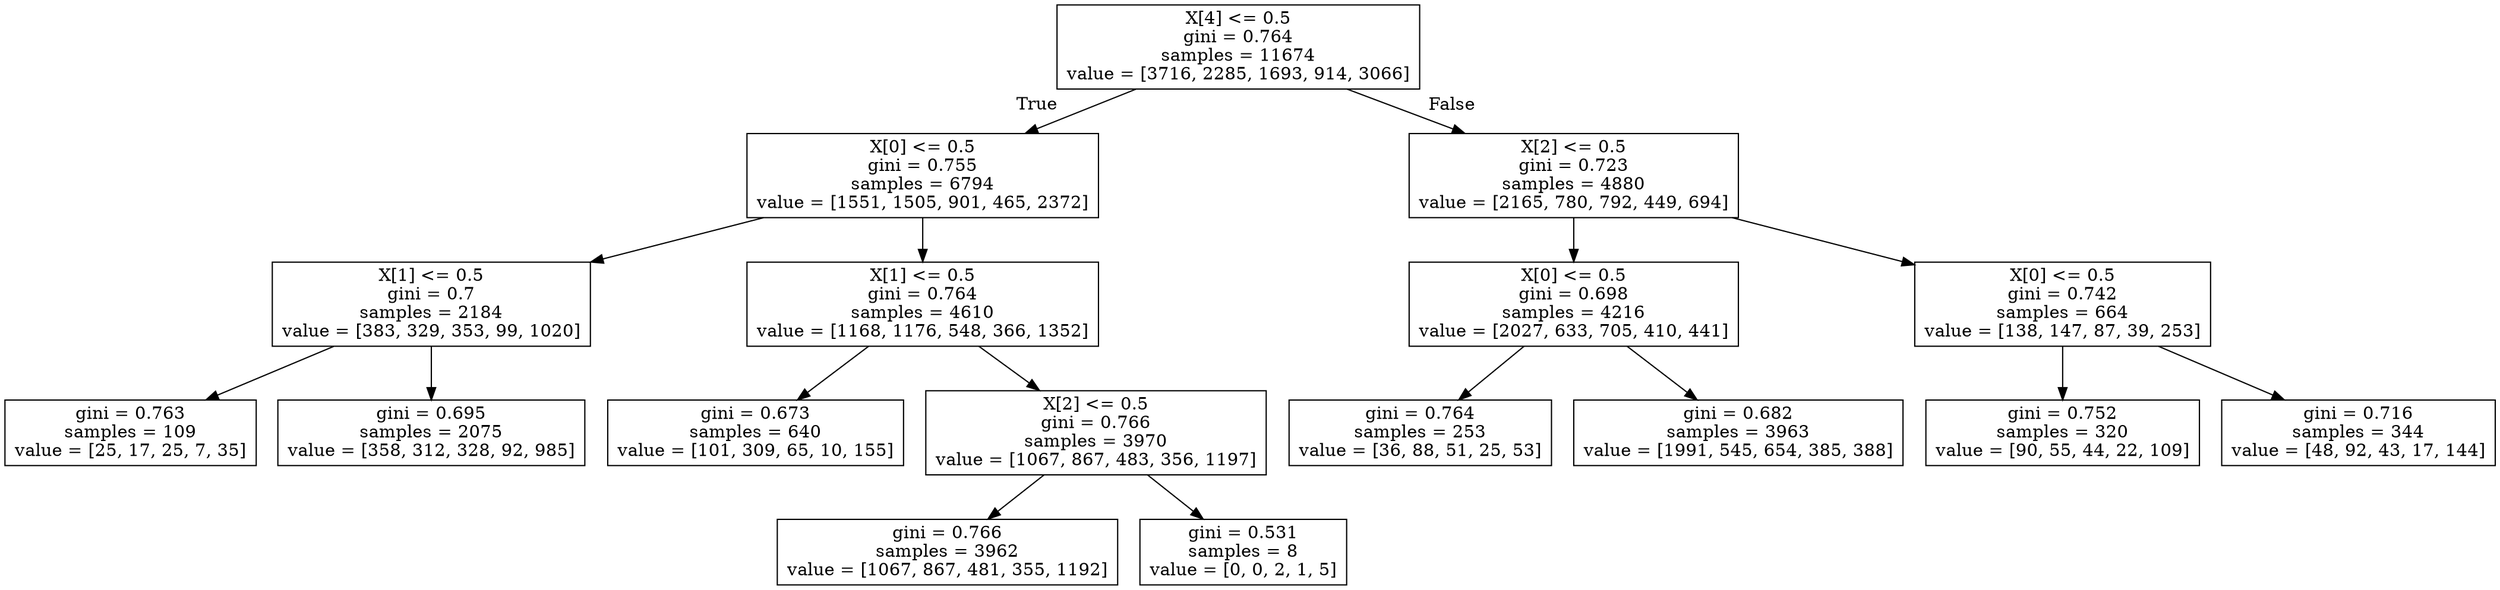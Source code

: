 digraph Tree {
node [shape=box] ;
0 [label="X[4] <= 0.5\ngini = 0.764\nsamples = 11674\nvalue = [3716, 2285, 1693, 914, 3066]"] ;
1 [label="X[0] <= 0.5\ngini = 0.755\nsamples = 6794\nvalue = [1551, 1505, 901, 465, 2372]"] ;
0 -> 1 [labeldistance=2.5, labelangle=45, headlabel="True"] ;
2 [label="X[1] <= 0.5\ngini = 0.7\nsamples = 2184\nvalue = [383, 329, 353, 99, 1020]"] ;
1 -> 2 ;
3 [label="gini = 0.763\nsamples = 109\nvalue = [25, 17, 25, 7, 35]"] ;
2 -> 3 ;
4 [label="gini = 0.695\nsamples = 2075\nvalue = [358, 312, 328, 92, 985]"] ;
2 -> 4 ;
5 [label="X[1] <= 0.5\ngini = 0.764\nsamples = 4610\nvalue = [1168, 1176, 548, 366, 1352]"] ;
1 -> 5 ;
6 [label="gini = 0.673\nsamples = 640\nvalue = [101, 309, 65, 10, 155]"] ;
5 -> 6 ;
7 [label="X[2] <= 0.5\ngini = 0.766\nsamples = 3970\nvalue = [1067, 867, 483, 356, 1197]"] ;
5 -> 7 ;
8 [label="gini = 0.766\nsamples = 3962\nvalue = [1067, 867, 481, 355, 1192]"] ;
7 -> 8 ;
9 [label="gini = 0.531\nsamples = 8\nvalue = [0, 0, 2, 1, 5]"] ;
7 -> 9 ;
10 [label="X[2] <= 0.5\ngini = 0.723\nsamples = 4880\nvalue = [2165, 780, 792, 449, 694]"] ;
0 -> 10 [labeldistance=2.5, labelangle=-45, headlabel="False"] ;
11 [label="X[0] <= 0.5\ngini = 0.698\nsamples = 4216\nvalue = [2027, 633, 705, 410, 441]"] ;
10 -> 11 ;
12 [label="gini = 0.764\nsamples = 253\nvalue = [36, 88, 51, 25, 53]"] ;
11 -> 12 ;
13 [label="gini = 0.682\nsamples = 3963\nvalue = [1991, 545, 654, 385, 388]"] ;
11 -> 13 ;
14 [label="X[0] <= 0.5\ngini = 0.742\nsamples = 664\nvalue = [138, 147, 87, 39, 253]"] ;
10 -> 14 ;
15 [label="gini = 0.752\nsamples = 320\nvalue = [90, 55, 44, 22, 109]"] ;
14 -> 15 ;
16 [label="gini = 0.716\nsamples = 344\nvalue = [48, 92, 43, 17, 144]"] ;
14 -> 16 ;
}